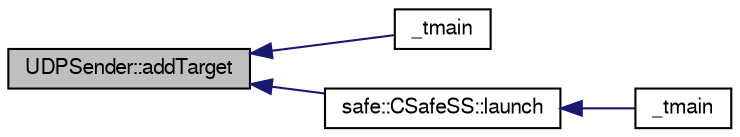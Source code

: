 digraph "UDPSender::addTarget"
{
  bgcolor="transparent";
  edge [fontname="FreeSans",fontsize="10",labelfontname="FreeSans",labelfontsize="10"];
  node [fontname="FreeSans",fontsize="10",shape=record];
  rankdir="LR";
  Node1 [label="UDPSender::addTarget",height=0.2,width=0.4,color="black", fillcolor="grey75", style="filled" fontcolor="black"];
  Node1 -> Node2 [dir="back",color="midnightblue",fontsize="10",style="solid",fontname="FreeSans"];
  Node2 [label="_tmain",height=0.2,width=0.4,color="black",URL="$UDPClient_8cpp.html#a353674c5af92be7fb389265cde4e5e03"];
  Node1 -> Node3 [dir="back",color="midnightblue",fontsize="10",style="solid",fontname="FreeSans"];
  Node3 [label="safe::CSafeSS::launch",height=0.2,width=0.4,color="black",URL="$classsafe_1_1CSafeSS.html#a5e9cbc5be2c3ea21c69312b5808dc448"];
  Node3 -> Node4 [dir="back",color="midnightblue",fontsize="10",style="solid",fontname="FreeSans"];
  Node4 [label="_tmain",height=0.2,width=0.4,color="black",URL="$server_2Server_8cpp.html#a353674c5af92be7fb389265cde4e5e03"];
}
